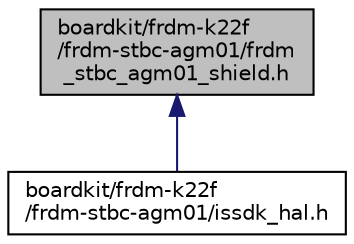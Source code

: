 digraph "boardkit/frdm-k22f/frdm-stbc-agm01/frdm_stbc_agm01_shield.h"
{
  edge [fontname="Helvetica",fontsize="10",labelfontname="Helvetica",labelfontsize="10"];
  node [fontname="Helvetica",fontsize="10",shape=record];
  Node1 [label="boardkit/frdm-k22f\l/frdm-stbc-agm01/frdm\l_stbc_agm01_shield.h",height=0.2,width=0.4,color="black", fillcolor="grey75", style="filled", fontcolor="black"];
  Node1 -> Node2 [dir="back",color="midnightblue",fontsize="10",style="solid",fontname="Helvetica"];
  Node2 [label="boardkit/frdm-k22f\l/frdm-stbc-agm01/issdk_hal.h",height=0.2,width=0.4,color="black", fillcolor="white", style="filled",URL="$frdm-k22f_2frdm-stbc-agm01_2issdk__hal_8h.html"];
}
